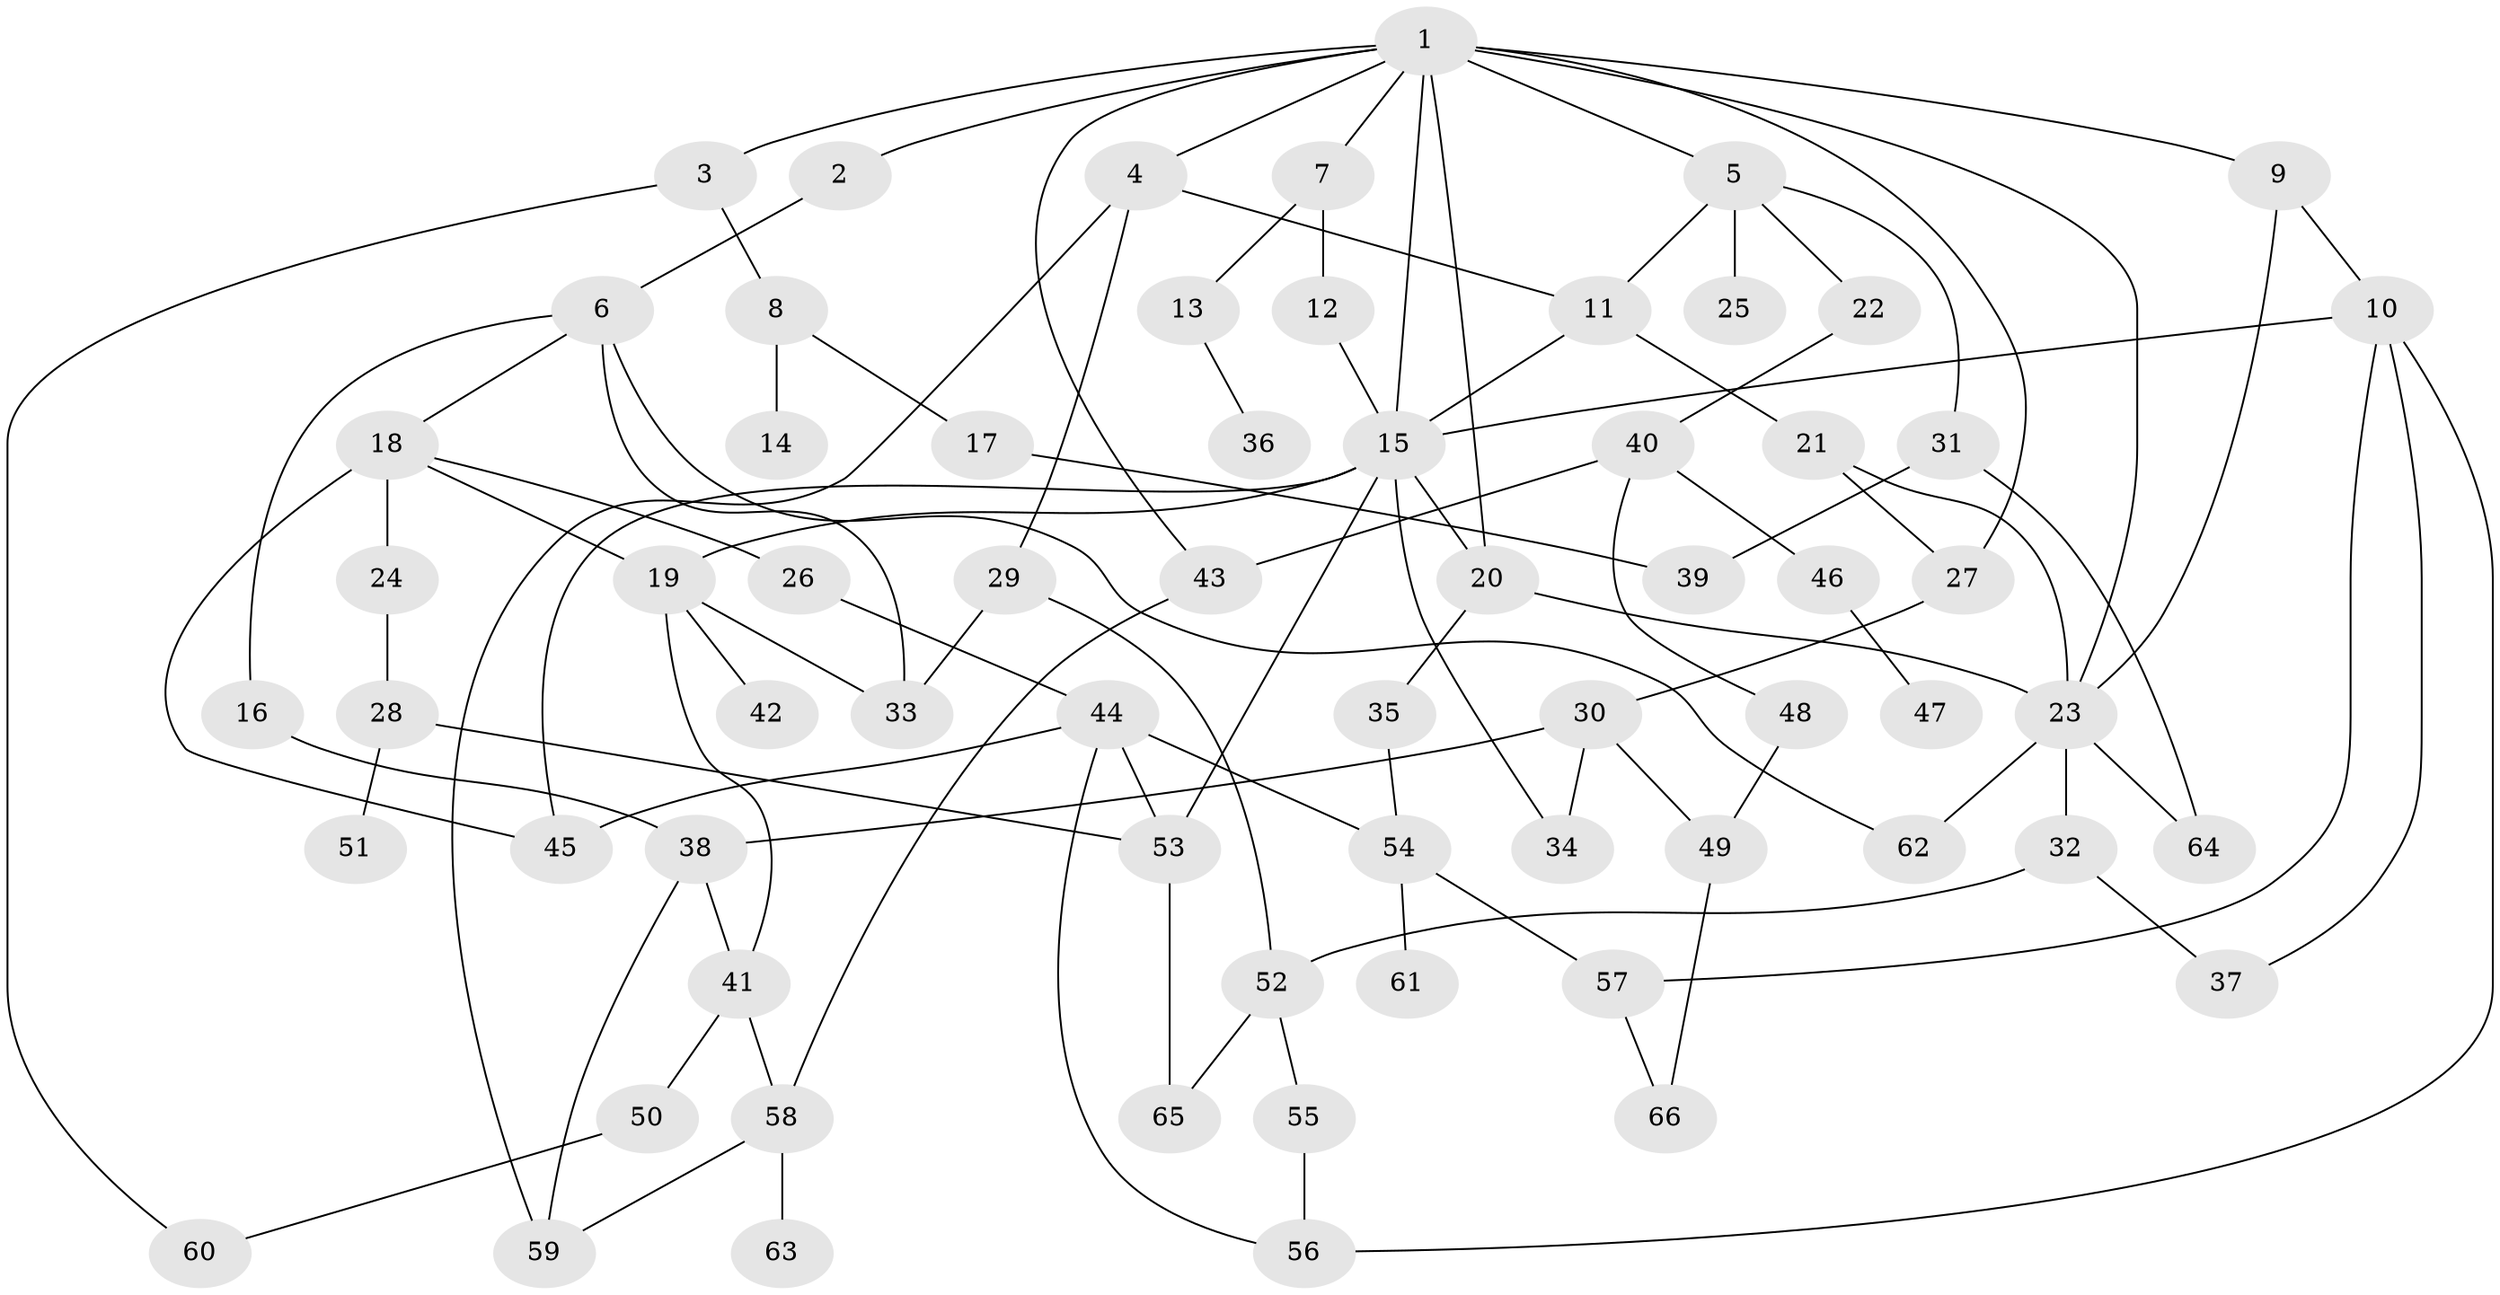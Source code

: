 // original degree distribution, {12: 0.010869565217391304, 2: 0.33695652173913043, 3: 0.2826086956521739, 4: 0.18478260869565216, 5: 0.05434782608695652, 6: 0.010869565217391304, 1: 0.11956521739130435}
// Generated by graph-tools (version 1.1) at 2025/48/03/04/25 22:48:57]
// undirected, 66 vertices, 101 edges
graph export_dot {
  node [color=gray90,style=filled];
  1;
  2;
  3;
  4;
  5;
  6;
  7;
  8;
  9;
  10;
  11;
  12;
  13;
  14;
  15;
  16;
  17;
  18;
  19;
  20;
  21;
  22;
  23;
  24;
  25;
  26;
  27;
  28;
  29;
  30;
  31;
  32;
  33;
  34;
  35;
  36;
  37;
  38;
  39;
  40;
  41;
  42;
  43;
  44;
  45;
  46;
  47;
  48;
  49;
  50;
  51;
  52;
  53;
  54;
  55;
  56;
  57;
  58;
  59;
  60;
  61;
  62;
  63;
  64;
  65;
  66;
  1 -- 2 [weight=1.0];
  1 -- 3 [weight=1.0];
  1 -- 4 [weight=1.0];
  1 -- 5 [weight=1.0];
  1 -- 7 [weight=1.0];
  1 -- 9 [weight=1.0];
  1 -- 15 [weight=1.0];
  1 -- 20 [weight=1.0];
  1 -- 23 [weight=1.0];
  1 -- 27 [weight=1.0];
  1 -- 43 [weight=1.0];
  2 -- 6 [weight=1.0];
  3 -- 8 [weight=1.0];
  3 -- 60 [weight=1.0];
  4 -- 11 [weight=1.0];
  4 -- 29 [weight=1.0];
  4 -- 59 [weight=1.0];
  5 -- 11 [weight=1.0];
  5 -- 22 [weight=1.0];
  5 -- 25 [weight=1.0];
  5 -- 31 [weight=1.0];
  6 -- 16 [weight=1.0];
  6 -- 18 [weight=1.0];
  6 -- 33 [weight=1.0];
  6 -- 62 [weight=1.0];
  7 -- 12 [weight=1.0];
  7 -- 13 [weight=1.0];
  8 -- 14 [weight=1.0];
  8 -- 17 [weight=1.0];
  9 -- 10 [weight=1.0];
  9 -- 23 [weight=1.0];
  10 -- 15 [weight=1.0];
  10 -- 37 [weight=1.0];
  10 -- 56 [weight=1.0];
  10 -- 57 [weight=1.0];
  11 -- 15 [weight=1.0];
  11 -- 21 [weight=2.0];
  12 -- 15 [weight=1.0];
  13 -- 36 [weight=1.0];
  15 -- 19 [weight=3.0];
  15 -- 20 [weight=1.0];
  15 -- 34 [weight=1.0];
  15 -- 45 [weight=1.0];
  15 -- 53 [weight=1.0];
  16 -- 38 [weight=1.0];
  17 -- 39 [weight=1.0];
  18 -- 19 [weight=1.0];
  18 -- 24 [weight=2.0];
  18 -- 26 [weight=1.0];
  18 -- 45 [weight=2.0];
  19 -- 33 [weight=1.0];
  19 -- 41 [weight=1.0];
  19 -- 42 [weight=1.0];
  20 -- 23 [weight=1.0];
  20 -- 35 [weight=1.0];
  21 -- 23 [weight=2.0];
  21 -- 27 [weight=1.0];
  22 -- 40 [weight=1.0];
  23 -- 32 [weight=1.0];
  23 -- 62 [weight=1.0];
  23 -- 64 [weight=1.0];
  24 -- 28 [weight=1.0];
  26 -- 44 [weight=1.0];
  27 -- 30 [weight=1.0];
  28 -- 51 [weight=1.0];
  28 -- 53 [weight=1.0];
  29 -- 33 [weight=1.0];
  29 -- 52 [weight=1.0];
  30 -- 34 [weight=1.0];
  30 -- 38 [weight=1.0];
  30 -- 49 [weight=1.0];
  31 -- 39 [weight=1.0];
  31 -- 64 [weight=1.0];
  32 -- 37 [weight=1.0];
  32 -- 52 [weight=1.0];
  35 -- 54 [weight=1.0];
  38 -- 41 [weight=1.0];
  38 -- 59 [weight=1.0];
  40 -- 43 [weight=1.0];
  40 -- 46 [weight=1.0];
  40 -- 48 [weight=1.0];
  41 -- 50 [weight=1.0];
  41 -- 58 [weight=1.0];
  43 -- 58 [weight=1.0];
  44 -- 45 [weight=1.0];
  44 -- 53 [weight=1.0];
  44 -- 54 [weight=1.0];
  44 -- 56 [weight=1.0];
  46 -- 47 [weight=1.0];
  48 -- 49 [weight=1.0];
  49 -- 66 [weight=1.0];
  50 -- 60 [weight=1.0];
  52 -- 55 [weight=1.0];
  52 -- 65 [weight=1.0];
  53 -- 65 [weight=1.0];
  54 -- 57 [weight=1.0];
  54 -- 61 [weight=1.0];
  55 -- 56 [weight=1.0];
  57 -- 66 [weight=1.0];
  58 -- 59 [weight=1.0];
  58 -- 63 [weight=1.0];
}
